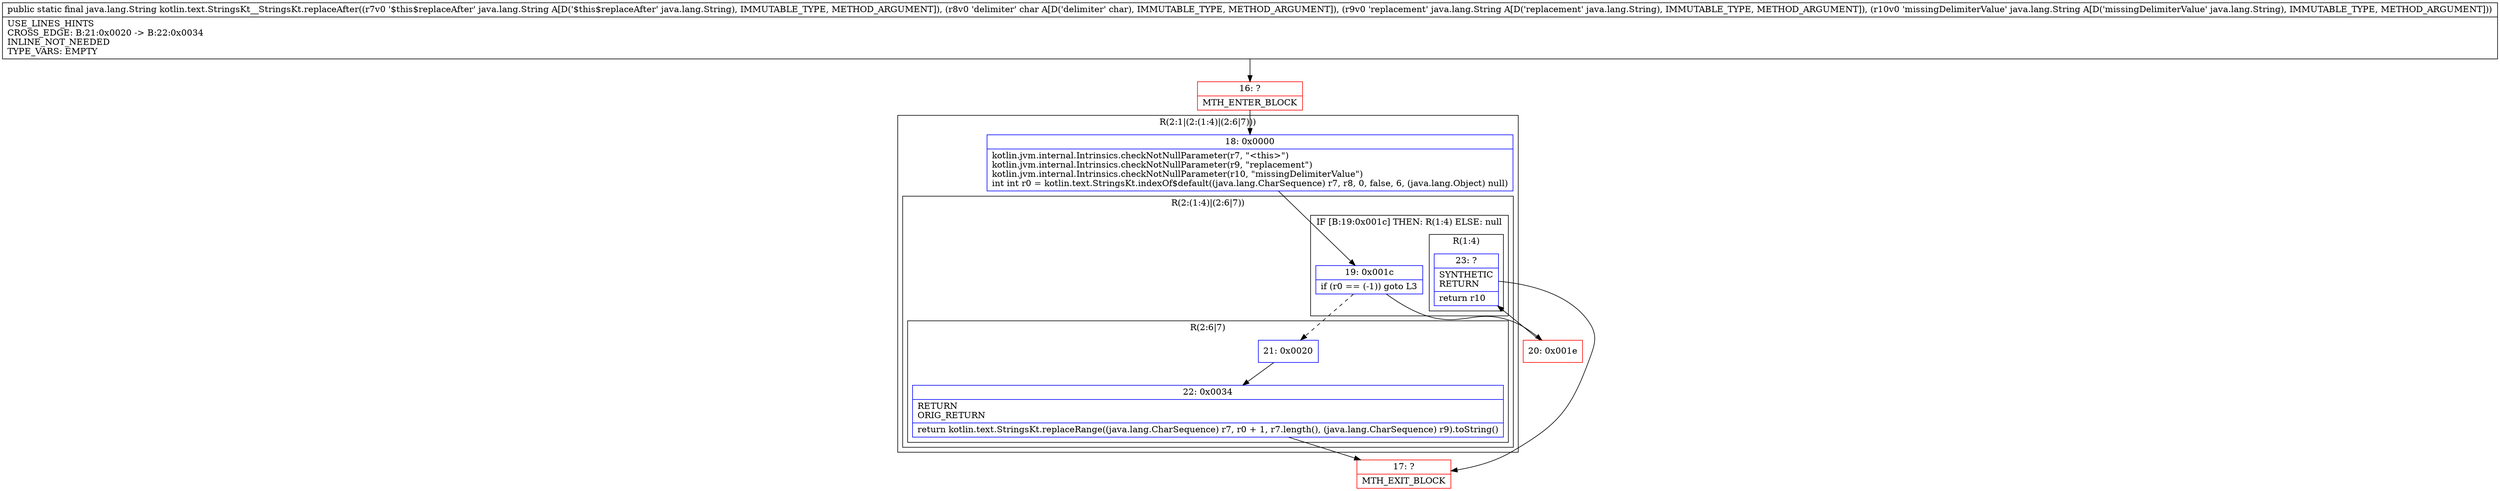 digraph "CFG forkotlin.text.StringsKt__StringsKt.replaceAfter(Ljava\/lang\/String;CLjava\/lang\/String;Ljava\/lang\/String;)Ljava\/lang\/String;" {
subgraph cluster_Region_1343444196 {
label = "R(2:1|(2:(1:4)|(2:6|7)))";
node [shape=record,color=blue];
Node_18 [shape=record,label="{18\:\ 0x0000|kotlin.jvm.internal.Intrinsics.checkNotNullParameter(r7, \"\<this\>\")\lkotlin.jvm.internal.Intrinsics.checkNotNullParameter(r9, \"replacement\")\lkotlin.jvm.internal.Intrinsics.checkNotNullParameter(r10, \"missingDelimiterValue\")\lint int r0 = kotlin.text.StringsKt.indexOf$default((java.lang.CharSequence) r7, r8, 0, false, 6, (java.lang.Object) null)\l}"];
subgraph cluster_Region_357891785 {
label = "R(2:(1:4)|(2:6|7))";
node [shape=record,color=blue];
subgraph cluster_IfRegion_290938317 {
label = "IF [B:19:0x001c] THEN: R(1:4) ELSE: null";
node [shape=record,color=blue];
Node_19 [shape=record,label="{19\:\ 0x001c|if (r0 == (\-1)) goto L3\l}"];
subgraph cluster_Region_758813058 {
label = "R(1:4)";
node [shape=record,color=blue];
Node_23 [shape=record,label="{23\:\ ?|SYNTHETIC\lRETURN\l|return r10\l}"];
}
}
subgraph cluster_Region_867569129 {
label = "R(2:6|7)";
node [shape=record,color=blue];
Node_21 [shape=record,label="{21\:\ 0x0020}"];
Node_22 [shape=record,label="{22\:\ 0x0034|RETURN\lORIG_RETURN\l|return kotlin.text.StringsKt.replaceRange((java.lang.CharSequence) r7, r0 + 1, r7.length(), (java.lang.CharSequence) r9).toString()\l}"];
}
}
}
Node_16 [shape=record,color=red,label="{16\:\ ?|MTH_ENTER_BLOCK\l}"];
Node_20 [shape=record,color=red,label="{20\:\ 0x001e}"];
Node_17 [shape=record,color=red,label="{17\:\ ?|MTH_EXIT_BLOCK\l}"];
MethodNode[shape=record,label="{public static final java.lang.String kotlin.text.StringsKt__StringsKt.replaceAfter((r7v0 '$this$replaceAfter' java.lang.String A[D('$this$replaceAfter' java.lang.String), IMMUTABLE_TYPE, METHOD_ARGUMENT]), (r8v0 'delimiter' char A[D('delimiter' char), IMMUTABLE_TYPE, METHOD_ARGUMENT]), (r9v0 'replacement' java.lang.String A[D('replacement' java.lang.String), IMMUTABLE_TYPE, METHOD_ARGUMENT]), (r10v0 'missingDelimiterValue' java.lang.String A[D('missingDelimiterValue' java.lang.String), IMMUTABLE_TYPE, METHOD_ARGUMENT]))  | USE_LINES_HINTS\lCROSS_EDGE: B:21:0x0020 \-\> B:22:0x0034\lINLINE_NOT_NEEDED\lTYPE_VARS: EMPTY\l}"];
MethodNode -> Node_16;Node_18 -> Node_19;
Node_19 -> Node_20;
Node_19 -> Node_21[style=dashed];
Node_23 -> Node_17;
Node_21 -> Node_22;
Node_22 -> Node_17;
Node_16 -> Node_18;
Node_20 -> Node_23;
}

